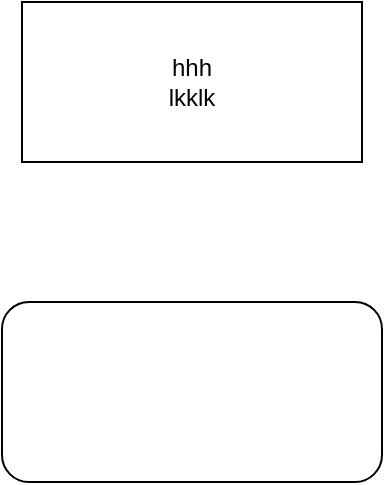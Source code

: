 <mxfile version="24.7.17">
  <diagram name="第 1 页" id="EkguOhq5_5z_8HTEQYqG">
    <mxGraphModel dx="1150" dy="503" grid="1" gridSize="10" guides="1" tooltips="1" connect="1" arrows="1" fold="1" page="1" pageScale="1" pageWidth="827" pageHeight="1169" math="0" shadow="0">
      <root>
        <mxCell id="0" />
        <mxCell id="1" parent="0" />
        <mxCell id="LdSaSLIQPFd35gRrthEo-1" value="" style="rounded=1;whiteSpace=wrap;html=1;" vertex="1" parent="1">
          <mxGeometry x="350" y="230" width="190" height="90" as="geometry" />
        </mxCell>
        <mxCell id="LdSaSLIQPFd35gRrthEo-2" value="hhh&lt;div&gt;lkklk&lt;/div&gt;" style="rounded=0;whiteSpace=wrap;html=1;" vertex="1" parent="1">
          <mxGeometry x="360" y="80" width="170" height="80" as="geometry" />
        </mxCell>
      </root>
    </mxGraphModel>
  </diagram>
</mxfile>
